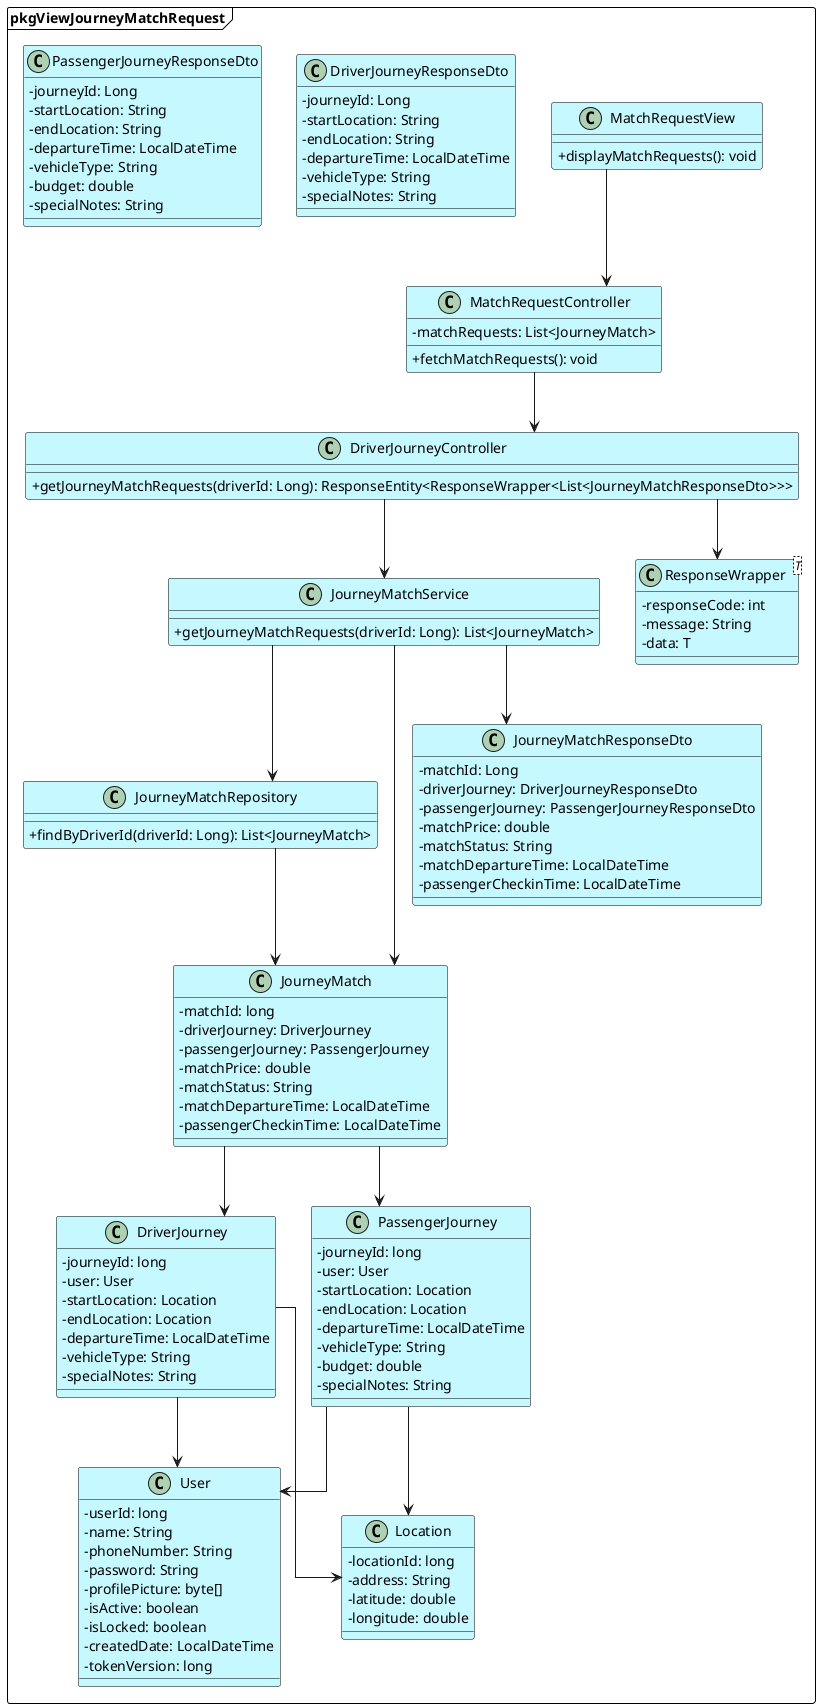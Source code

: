 @startuml ViewJourneyMatchRequest
skinparam classAttributeIconSize 0
skinparam linetype ortho

skinparam BackgroundColor #ffffff
skinparam class {
    BackgroundColor #c6f8ff
    BorderColor #000000
}

skinparam package {
    BackgroundColor #ffffff
    BorderColor #000000
}

package pkgViewJourneyMatchRequest <<Frame>>{

        class MatchRequestView {
            + displayMatchRequests(): void
        }

        class MatchRequestController {
            - matchRequests: List<JourneyMatch>
            + fetchMatchRequests(): void
        }
  
        class DriverJourneyController {
            + getJourneyMatchRequests(driverId: Long): ResponseEntity<ResponseWrapper<List<JourneyMatchResponseDto>>>
        }
   
        class JourneyMatchService {
            + getJourneyMatchRequests(driverId: Long): List<JourneyMatch>
        }

        class JourneyMatchRepository {
            + findByDriverId(driverId: Long): List<JourneyMatch>
        }
    
        class JourneyMatchResponseDto {
            - matchId: Long
            - driverJourney: DriverJourneyResponseDto
            - passengerJourney: PassengerJourneyResponseDto
            - matchPrice: double
            - matchStatus: String
            - matchDepartureTime: LocalDateTime
            - passengerCheckinTime: LocalDateTime
        }

        class DriverJourneyResponseDto {
            - journeyId: Long
            - startLocation: String
            - endLocation: String
            - departureTime: LocalDateTime
            - vehicleType: String
            - specialNotes: String
        }

        class PassengerJourneyResponseDto {
            - journeyId: Long
            - startLocation: String
            - endLocation: String
            - departureTime: LocalDateTime
            - vehicleType: String
            - budget: double
            - specialNotes: String
        }

        class ResponseWrapper<T> {
            - responseCode: int
            - message: String
            - data: T
        }
   
        class JourneyMatch {
            - matchId: long
            - driverJourney: DriverJourney
            - passengerJourney: PassengerJourney
            - matchPrice: double
            - matchStatus: String
            - matchDepartureTime: LocalDateTime
            - passengerCheckinTime: LocalDateTime
        }

        class DriverJourney {
            - journeyId: long
            - user: User
            - startLocation: Location
            - endLocation: Location
            - departureTime: LocalDateTime
            - vehicleType: String
            - specialNotes: String
        }

        class PassengerJourney {
            - journeyId: long
            - user: User
            - startLocation: Location
            - endLocation: Location
            - departureTime: LocalDateTime
            - vehicleType: String
            - budget: double
            - specialNotes: String
        }

        class User {
            - userId: long
            - name: String
            - phoneNumber: String
            - password: String
            - profilePicture: byte[]
            - isActive: boolean
            - isLocked: boolean
            - createdDate: LocalDateTime
            - tokenVersion: long
        }

        class Location {
            - locationId: long
            - address: String
            - latitude: double
            - longitude: double
        }
    

    MatchRequestView --> MatchRequestController
    MatchRequestController --> DriverJourneyController
    DriverJourneyController --> JourneyMatchService
    JourneyMatchService --> JourneyMatchRepository
    JourneyMatchService --> JourneyMatchResponseDto
    DriverJourneyController --> ResponseWrapper
    JourneyMatchService --> JourneyMatch
    JourneyMatchRepository --> JourneyMatch
    JourneyMatch --> DriverJourney
    JourneyMatch --> PassengerJourney
    DriverJourney --> User
    DriverJourney --> Location
    PassengerJourney --> User
    PassengerJourney --> Location

}

@enduml